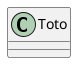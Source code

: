 {
  "sha1": "sfltmj8i2svon8ncl5ktx6t66c6t9mr",
  "insertion": {
    "when": "2024-06-04T17:28:45.057Z",
    "user": "plantuml@gmail.com"
  }
}
@startuml
skinparam CircledCharacterFontSize 20
class Toto
@enduml
